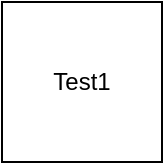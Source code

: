 <mxfile version="24.7.16">
  <diagram name="Page-1" id="2rUOgjVowJG-VDHKypby">
    <mxGraphModel dx="1002" dy="567" grid="0" gridSize="10" guides="1" tooltips="1" connect="1" arrows="1" fold="1" page="1" pageScale="1" pageWidth="850" pageHeight="1100" math="0" shadow="0">
      <root>
        <mxCell id="0" />
        <mxCell id="1" parent="0" />
        <mxCell id="DCr1pteTchP5nf9bkZpw-1" value="" style="whiteSpace=wrap;html=1;aspect=fixed;" vertex="1" parent="1">
          <mxGeometry x="384" y="254" width="80" height="80" as="geometry" />
        </mxCell>
        <mxCell id="DCr1pteTchP5nf9bkZpw-2" value="Test1" style="text;strokeColor=none;align=center;fillColor=none;html=1;verticalAlign=middle;whiteSpace=wrap;rounded=0;" vertex="1" parent="1">
          <mxGeometry x="394" y="279" width="60" height="30" as="geometry" />
        </mxCell>
      </root>
    </mxGraphModel>
  </diagram>
</mxfile>
